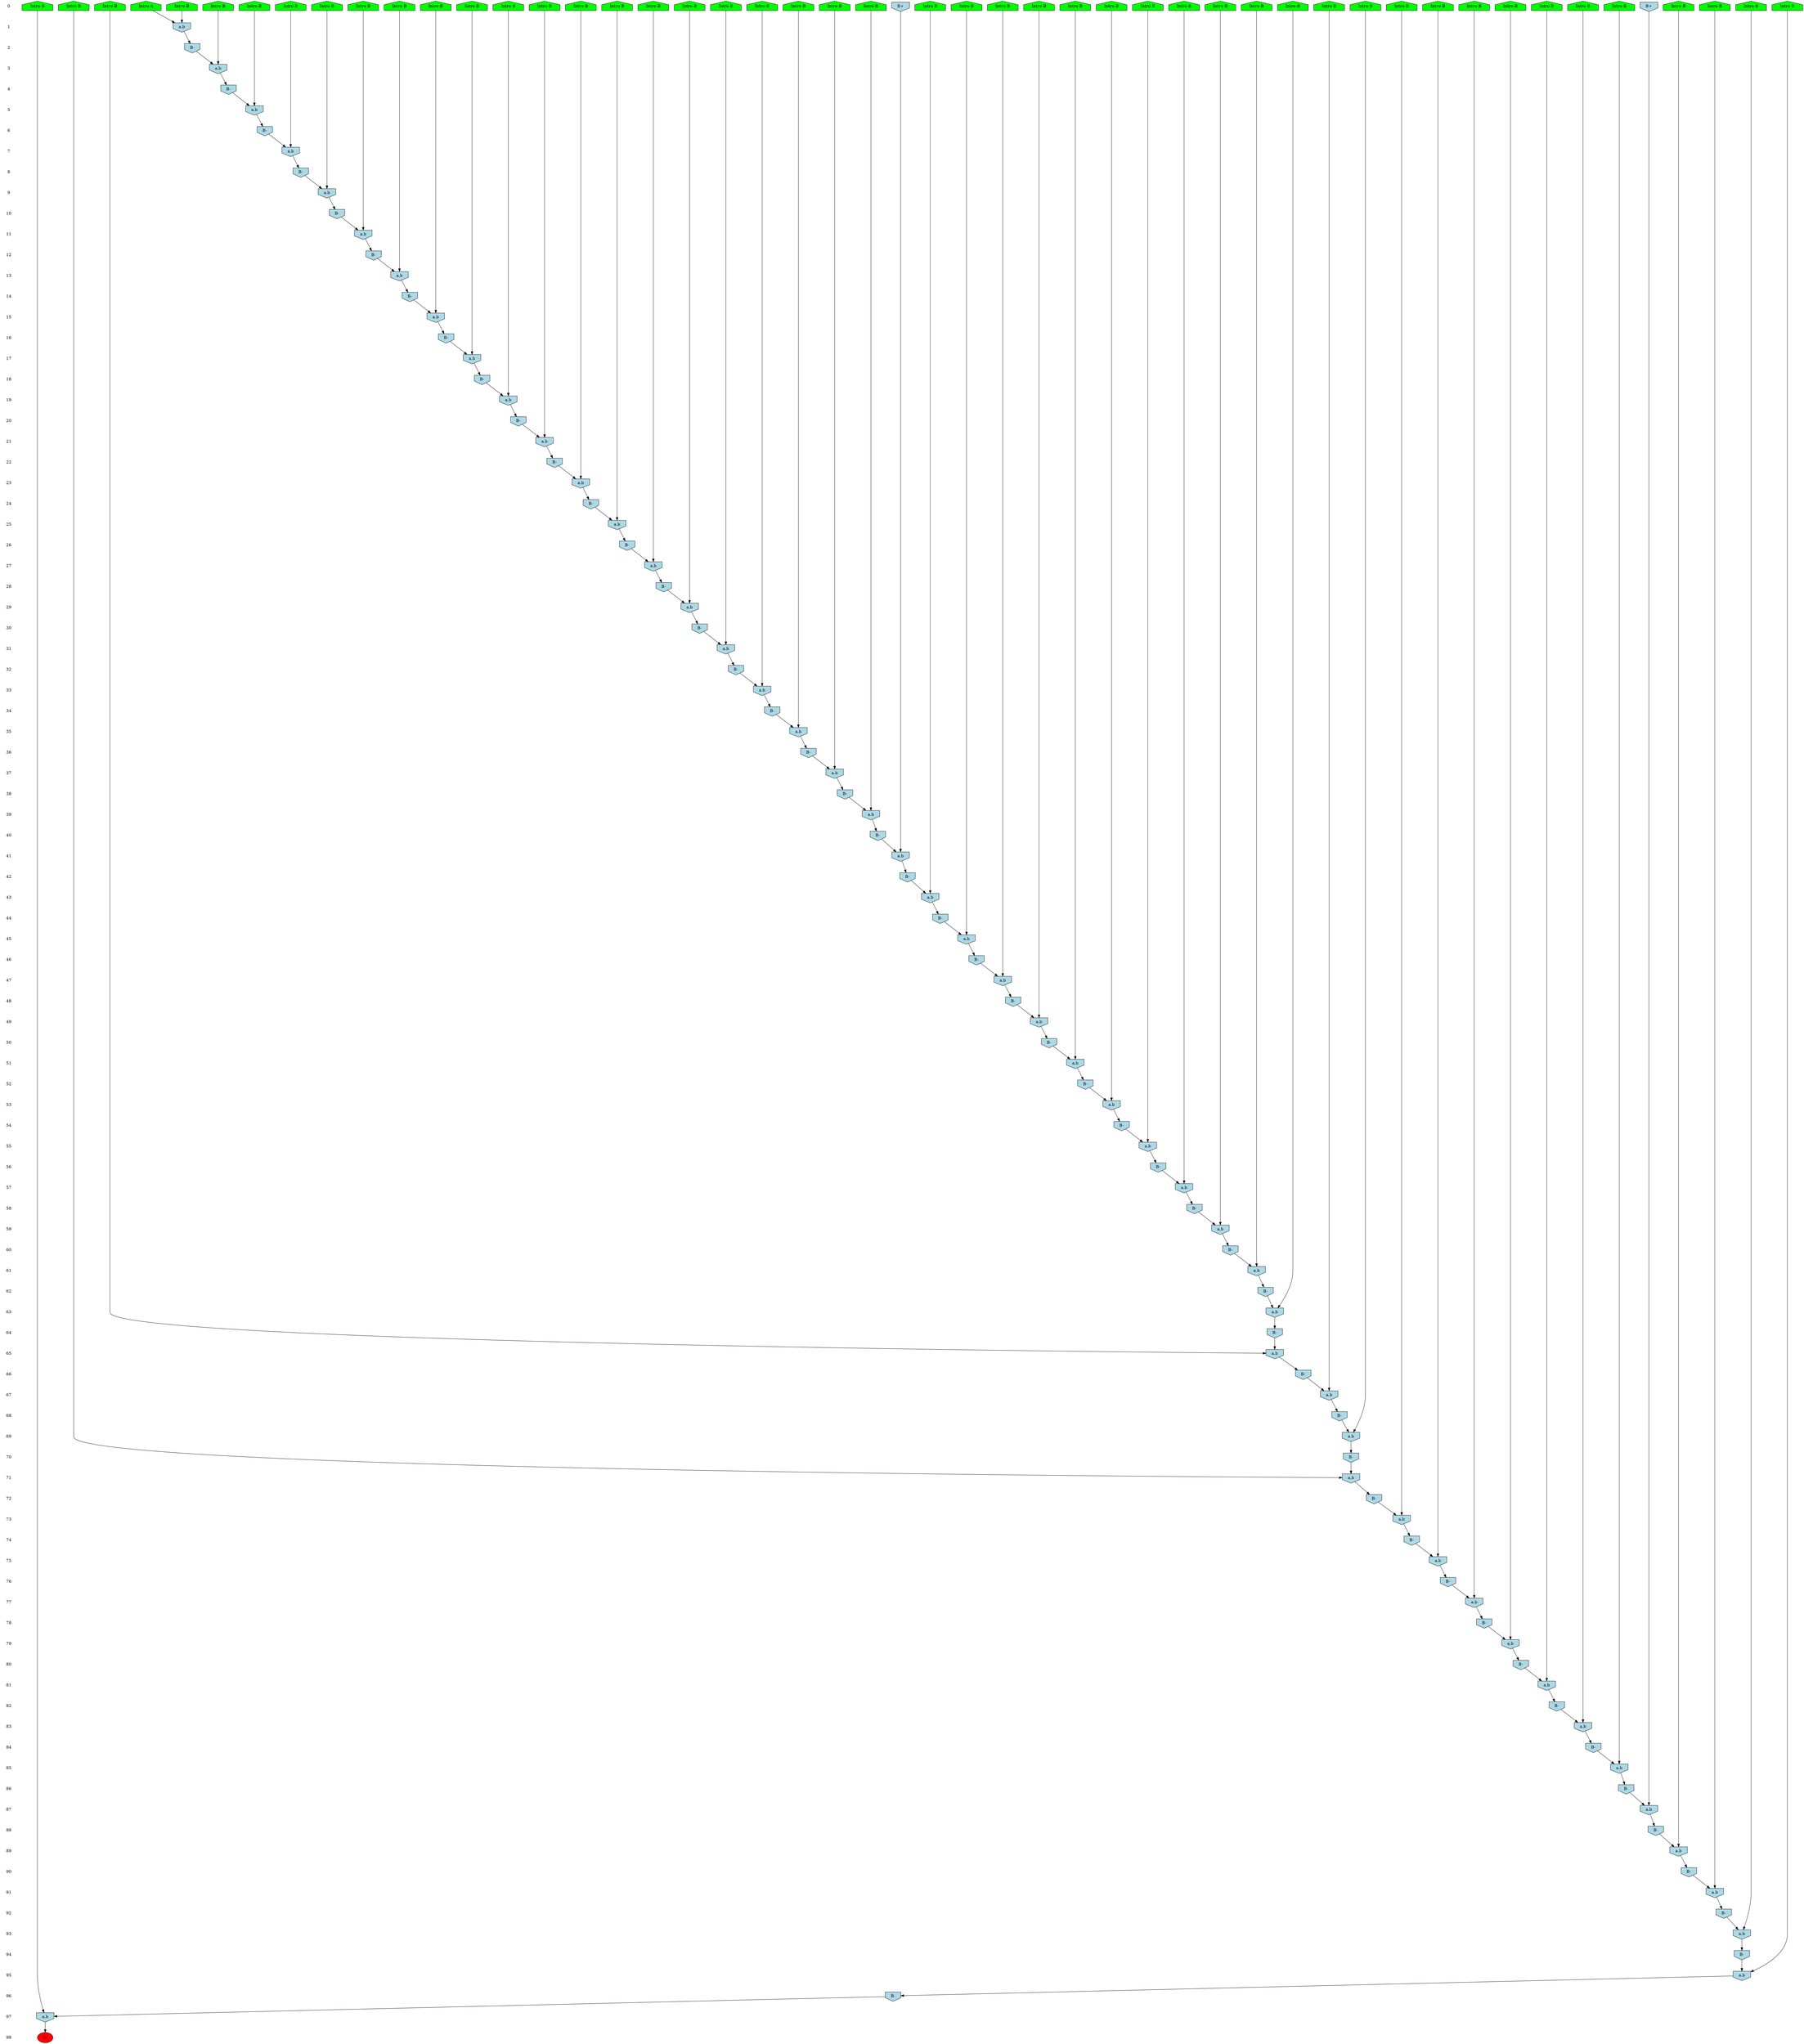 /* Compression of 1 causal flows obtained in average at 4.369766E+01 t.u */
/* Compressed causal flows were: [49] */
digraph G{
 ranksep=.5 ; 
{ rank = same ; "0" [shape=plaintext] ; node_1 [label ="Intro B", shape=house, style=filled, fillcolor=green] ;
node_2 [label ="Intro B", shape=house, style=filled, fillcolor=green] ;
node_3 [label ="Intro B", shape=house, style=filled, fillcolor=green] ;
node_4 [label ="Intro B", shape=house, style=filled, fillcolor=green] ;
node_5 [label ="Intro B", shape=house, style=filled, fillcolor=green] ;
node_6 [label ="Intro B", shape=house, style=filled, fillcolor=green] ;
node_7 [label ="Intro B", shape=house, style=filled, fillcolor=green] ;
node_8 [label ="Intro B", shape=house, style=filled, fillcolor=green] ;
node_9 [label ="Intro B", shape=house, style=filled, fillcolor=green] ;
node_10 [label ="Intro B", shape=house, style=filled, fillcolor=green] ;
node_11 [label ="Intro B", shape=house, style=filled, fillcolor=green] ;
node_12 [label ="Intro B", shape=house, style=filled, fillcolor=green] ;
node_13 [label ="Intro B", shape=house, style=filled, fillcolor=green] ;
node_14 [label ="Intro B", shape=house, style=filled, fillcolor=green] ;
node_15 [label ="Intro B", shape=house, style=filled, fillcolor=green] ;
node_16 [label ="Intro B", shape=house, style=filled, fillcolor=green] ;
node_17 [label ="Intro B", shape=house, style=filled, fillcolor=green] ;
node_18 [label ="Intro B", shape=house, style=filled, fillcolor=green] ;
node_19 [label ="Intro B", shape=house, style=filled, fillcolor=green] ;
node_20 [label ="Intro B", shape=house, style=filled, fillcolor=green] ;
node_21 [label ="Intro B", shape=house, style=filled, fillcolor=green] ;
node_22 [label ="Intro B", shape=house, style=filled, fillcolor=green] ;
node_23 [label ="Intro B", shape=house, style=filled, fillcolor=green] ;
node_24 [label ="Intro B", shape=house, style=filled, fillcolor=green] ;
node_25 [label ="Intro B", shape=house, style=filled, fillcolor=green] ;
node_26 [label ="Intro B", shape=house, style=filled, fillcolor=green] ;
node_27 [label ="Intro B", shape=house, style=filled, fillcolor=green] ;
node_28 [label ="Intro B", shape=house, style=filled, fillcolor=green] ;
node_29 [label ="Intro B", shape=house, style=filled, fillcolor=green] ;
node_30 [label ="Intro B", shape=house, style=filled, fillcolor=green] ;
node_31 [label ="Intro B", shape=house, style=filled, fillcolor=green] ;
node_32 [label ="Intro B", shape=house, style=filled, fillcolor=green] ;
node_33 [label ="Intro B", shape=house, style=filled, fillcolor=green] ;
node_34 [label ="Intro B", shape=house, style=filled, fillcolor=green] ;
node_35 [label ="Intro B", shape=house, style=filled, fillcolor=green] ;
node_36 [label ="Intro B", shape=house, style=filled, fillcolor=green] ;
node_37 [label ="Intro B", shape=house, style=filled, fillcolor=green] ;
node_38 [label ="Intro B", shape=house, style=filled, fillcolor=green] ;
node_39 [label ="Intro B", shape=house, style=filled, fillcolor=green] ;
node_40 [label ="Intro B", shape=house, style=filled, fillcolor=green] ;
node_41 [label ="Intro B", shape=house, style=filled, fillcolor=green] ;
node_42 [label ="Intro B", shape=house, style=filled, fillcolor=green] ;
node_43 [label ="Intro B", shape=house, style=filled, fillcolor=green] ;
node_44 [label ="Intro B", shape=house, style=filled, fillcolor=green] ;
node_45 [label ="Intro B", shape=house, style=filled, fillcolor=green] ;
node_46 [label ="Intro B", shape=house, style=filled, fillcolor=green] ;
node_47 [label ="Intro B", shape=house, style=filled, fillcolor=green] ;
node_48 [label ="Intro A", shape=house, style=filled, fillcolor=green] ;
node_62 [label="B+", shape=invhouse, style=filled, fillcolor = lightblue] ;
node_115 [label="B+", shape=invhouse, style=filled, fillcolor = lightblue] ;
}
{ rank = same ; "1" [shape=plaintext] ; node_49 [label="a.b", shape=invhouse, style=filled, fillcolor = lightblue] ;
}
{ rank = same ; "2" [shape=plaintext] ; node_50 [label="B-", shape=invhouse, style=filled, fillcolor = lightblue] ;
}
{ rank = same ; "3" [shape=plaintext] ; node_51 [label="a.b", shape=invhouse, style=filled, fillcolor = lightblue] ;
}
{ rank = same ; "4" [shape=plaintext] ; node_52 [label="B-", shape=invhouse, style=filled, fillcolor = lightblue] ;
}
{ rank = same ; "5" [shape=plaintext] ; node_53 [label="a.b", shape=invhouse, style=filled, fillcolor = lightblue] ;
}
{ rank = same ; "6" [shape=plaintext] ; node_54 [label="B-", shape=invhouse, style=filled, fillcolor = lightblue] ;
}
{ rank = same ; "7" [shape=plaintext] ; node_55 [label="a.b", shape=invhouse, style=filled, fillcolor = lightblue] ;
}
{ rank = same ; "8" [shape=plaintext] ; node_56 [label="B-", shape=invhouse, style=filled, fillcolor = lightblue] ;
}
{ rank = same ; "9" [shape=plaintext] ; node_57 [label="a.b", shape=invhouse, style=filled, fillcolor = lightblue] ;
}
{ rank = same ; "10" [shape=plaintext] ; node_58 [label="B-", shape=invhouse, style=filled, fillcolor = lightblue] ;
}
{ rank = same ; "11" [shape=plaintext] ; node_59 [label="a.b", shape=invhouse, style=filled, fillcolor = lightblue] ;
}
{ rank = same ; "12" [shape=plaintext] ; node_60 [label="B-", shape=invhouse, style=filled, fillcolor = lightblue] ;
}
{ rank = same ; "13" [shape=plaintext] ; node_61 [label="a.b", shape=invhouse, style=filled, fillcolor = lightblue] ;
}
{ rank = same ; "14" [shape=plaintext] ; node_63 [label="B-", shape=invhouse, style=filled, fillcolor = lightblue] ;
}
{ rank = same ; "15" [shape=plaintext] ; node_64 [label="a.b", shape=invhouse, style=filled, fillcolor = lightblue] ;
}
{ rank = same ; "16" [shape=plaintext] ; node_65 [label="B-", shape=invhouse, style=filled, fillcolor = lightblue] ;
}
{ rank = same ; "17" [shape=plaintext] ; node_66 [label="a.b", shape=invhouse, style=filled, fillcolor = lightblue] ;
}
{ rank = same ; "18" [shape=plaintext] ; node_67 [label="B-", shape=invhouse, style=filled, fillcolor = lightblue] ;
}
{ rank = same ; "19" [shape=plaintext] ; node_68 [label="a.b", shape=invhouse, style=filled, fillcolor = lightblue] ;
}
{ rank = same ; "20" [shape=plaintext] ; node_69 [label="B-", shape=invhouse, style=filled, fillcolor = lightblue] ;
}
{ rank = same ; "21" [shape=plaintext] ; node_70 [label="a.b", shape=invhouse, style=filled, fillcolor = lightblue] ;
}
{ rank = same ; "22" [shape=plaintext] ; node_71 [label="B-", shape=invhouse, style=filled, fillcolor = lightblue] ;
}
{ rank = same ; "23" [shape=plaintext] ; node_72 [label="a.b", shape=invhouse, style=filled, fillcolor = lightblue] ;
}
{ rank = same ; "24" [shape=plaintext] ; node_73 [label="B-", shape=invhouse, style=filled, fillcolor = lightblue] ;
}
{ rank = same ; "25" [shape=plaintext] ; node_74 [label="a.b", shape=invhouse, style=filled, fillcolor = lightblue] ;
}
{ rank = same ; "26" [shape=plaintext] ; node_75 [label="B-", shape=invhouse, style=filled, fillcolor = lightblue] ;
}
{ rank = same ; "27" [shape=plaintext] ; node_76 [label="a.b", shape=invhouse, style=filled, fillcolor = lightblue] ;
}
{ rank = same ; "28" [shape=plaintext] ; node_77 [label="B-", shape=invhouse, style=filled, fillcolor = lightblue] ;
}
{ rank = same ; "29" [shape=plaintext] ; node_78 [label="a.b", shape=invhouse, style=filled, fillcolor = lightblue] ;
}
{ rank = same ; "30" [shape=plaintext] ; node_79 [label="B-", shape=invhouse, style=filled, fillcolor = lightblue] ;
}
{ rank = same ; "31" [shape=plaintext] ; node_80 [label="a.b", shape=invhouse, style=filled, fillcolor = lightblue] ;
}
{ rank = same ; "32" [shape=plaintext] ; node_81 [label="B-", shape=invhouse, style=filled, fillcolor = lightblue] ;
}
{ rank = same ; "33" [shape=plaintext] ; node_82 [label="a.b", shape=invhouse, style=filled, fillcolor = lightblue] ;
}
{ rank = same ; "34" [shape=plaintext] ; node_83 [label="B-", shape=invhouse, style=filled, fillcolor = lightblue] ;
}
{ rank = same ; "35" [shape=plaintext] ; node_84 [label="a.b", shape=invhouse, style=filled, fillcolor = lightblue] ;
}
{ rank = same ; "36" [shape=plaintext] ; node_85 [label="B-", shape=invhouse, style=filled, fillcolor = lightblue] ;
}
{ rank = same ; "37" [shape=plaintext] ; node_86 [label="a.b", shape=invhouse, style=filled, fillcolor = lightblue] ;
}
{ rank = same ; "38" [shape=plaintext] ; node_87 [label="B-", shape=invhouse, style=filled, fillcolor = lightblue] ;
}
{ rank = same ; "39" [shape=plaintext] ; node_88 [label="a.b", shape=invhouse, style=filled, fillcolor = lightblue] ;
}
{ rank = same ; "40" [shape=plaintext] ; node_89 [label="B-", shape=invhouse, style=filled, fillcolor = lightblue] ;
}
{ rank = same ; "41" [shape=plaintext] ; node_90 [label="a.b", shape=invhouse, style=filled, fillcolor = lightblue] ;
}
{ rank = same ; "42" [shape=plaintext] ; node_91 [label="B-", shape=invhouse, style=filled, fillcolor = lightblue] ;
}
{ rank = same ; "43" [shape=plaintext] ; node_92 [label="a.b", shape=invhouse, style=filled, fillcolor = lightblue] ;
}
{ rank = same ; "44" [shape=plaintext] ; node_93 [label="B-", shape=invhouse, style=filled, fillcolor = lightblue] ;
}
{ rank = same ; "45" [shape=plaintext] ; node_94 [label="a.b", shape=invhouse, style=filled, fillcolor = lightblue] ;
}
{ rank = same ; "46" [shape=plaintext] ; node_95 [label="B-", shape=invhouse, style=filled, fillcolor = lightblue] ;
}
{ rank = same ; "47" [shape=plaintext] ; node_96 [label="a.b", shape=invhouse, style=filled, fillcolor = lightblue] ;
}
{ rank = same ; "48" [shape=plaintext] ; node_97 [label="B-", shape=invhouse, style=filled, fillcolor = lightblue] ;
}
{ rank = same ; "49" [shape=plaintext] ; node_98 [label="a.b", shape=invhouse, style=filled, fillcolor = lightblue] ;
}
{ rank = same ; "50" [shape=plaintext] ; node_99 [label="B-", shape=invhouse, style=filled, fillcolor = lightblue] ;
}
{ rank = same ; "51" [shape=plaintext] ; node_100 [label="a.b", shape=invhouse, style=filled, fillcolor = lightblue] ;
}
{ rank = same ; "52" [shape=plaintext] ; node_101 [label="B-", shape=invhouse, style=filled, fillcolor = lightblue] ;
}
{ rank = same ; "53" [shape=plaintext] ; node_102 [label="a.b", shape=invhouse, style=filled, fillcolor = lightblue] ;
}
{ rank = same ; "54" [shape=plaintext] ; node_103 [label="B-", shape=invhouse, style=filled, fillcolor = lightblue] ;
}
{ rank = same ; "55" [shape=plaintext] ; node_104 [label="a.b", shape=invhouse, style=filled, fillcolor = lightblue] ;
}
{ rank = same ; "56" [shape=plaintext] ; node_105 [label="B-", shape=invhouse, style=filled, fillcolor = lightblue] ;
}
{ rank = same ; "57" [shape=plaintext] ; node_106 [label="a.b", shape=invhouse, style=filled, fillcolor = lightblue] ;
}
{ rank = same ; "58" [shape=plaintext] ; node_107 [label="B-", shape=invhouse, style=filled, fillcolor = lightblue] ;
}
{ rank = same ; "59" [shape=plaintext] ; node_108 [label="a.b", shape=invhouse, style=filled, fillcolor = lightblue] ;
}
{ rank = same ; "60" [shape=plaintext] ; node_109 [label="B-", shape=invhouse, style=filled, fillcolor = lightblue] ;
}
{ rank = same ; "61" [shape=plaintext] ; node_110 [label="a.b", shape=invhouse, style=filled, fillcolor = lightblue] ;
}
{ rank = same ; "62" [shape=plaintext] ; node_111 [label="B-", shape=invhouse, style=filled, fillcolor = lightblue] ;
}
{ rank = same ; "63" [shape=plaintext] ; node_112 [label="a.b", shape=invhouse, style=filled, fillcolor = lightblue] ;
}
{ rank = same ; "64" [shape=plaintext] ; node_113 [label="B-", shape=invhouse, style=filled, fillcolor = lightblue] ;
}
{ rank = same ; "65" [shape=plaintext] ; node_114 [label="a.b", shape=invhouse, style=filled, fillcolor = lightblue] ;
}
{ rank = same ; "66" [shape=plaintext] ; node_116 [label="B-", shape=invhouse, style=filled, fillcolor = lightblue] ;
}
{ rank = same ; "67" [shape=plaintext] ; node_117 [label="a.b", shape=invhouse, style=filled, fillcolor = lightblue] ;
}
{ rank = same ; "68" [shape=plaintext] ; node_118 [label="B-", shape=invhouse, style=filled, fillcolor = lightblue] ;
}
{ rank = same ; "69" [shape=plaintext] ; node_119 [label="a.b", shape=invhouse, style=filled, fillcolor = lightblue] ;
}
{ rank = same ; "70" [shape=plaintext] ; node_120 [label="B-", shape=invhouse, style=filled, fillcolor = lightblue] ;
}
{ rank = same ; "71" [shape=plaintext] ; node_121 [label="a.b", shape=invhouse, style=filled, fillcolor = lightblue] ;
}
{ rank = same ; "72" [shape=plaintext] ; node_122 [label="B-", shape=invhouse, style=filled, fillcolor = lightblue] ;
}
{ rank = same ; "73" [shape=plaintext] ; node_123 [label="a.b", shape=invhouse, style=filled, fillcolor = lightblue] ;
}
{ rank = same ; "74" [shape=plaintext] ; node_124 [label="B-", shape=invhouse, style=filled, fillcolor = lightblue] ;
}
{ rank = same ; "75" [shape=plaintext] ; node_125 [label="a.b", shape=invhouse, style=filled, fillcolor = lightblue] ;
}
{ rank = same ; "76" [shape=plaintext] ; node_126 [label="B-", shape=invhouse, style=filled, fillcolor = lightblue] ;
}
{ rank = same ; "77" [shape=plaintext] ; node_127 [label="a.b", shape=invhouse, style=filled, fillcolor = lightblue] ;
}
{ rank = same ; "78" [shape=plaintext] ; node_128 [label="B-", shape=invhouse, style=filled, fillcolor = lightblue] ;
}
{ rank = same ; "79" [shape=plaintext] ; node_129 [label="a.b", shape=invhouse, style=filled, fillcolor = lightblue] ;
}
{ rank = same ; "80" [shape=plaintext] ; node_130 [label="B-", shape=invhouse, style=filled, fillcolor = lightblue] ;
}
{ rank = same ; "81" [shape=plaintext] ; node_131 [label="a.b", shape=invhouse, style=filled, fillcolor = lightblue] ;
}
{ rank = same ; "82" [shape=plaintext] ; node_132 [label="B-", shape=invhouse, style=filled, fillcolor = lightblue] ;
}
{ rank = same ; "83" [shape=plaintext] ; node_133 [label="a.b", shape=invhouse, style=filled, fillcolor = lightblue] ;
}
{ rank = same ; "84" [shape=plaintext] ; node_134 [label="B-", shape=invhouse, style=filled, fillcolor = lightblue] ;
}
{ rank = same ; "85" [shape=plaintext] ; node_135 [label="a.b", shape=invhouse, style=filled, fillcolor = lightblue] ;
}
{ rank = same ; "86" [shape=plaintext] ; node_136 [label="B-", shape=invhouse, style=filled, fillcolor = lightblue] ;
}
{ rank = same ; "87" [shape=plaintext] ; node_137 [label="a.b", shape=invhouse, style=filled, fillcolor = lightblue] ;
}
{ rank = same ; "88" [shape=plaintext] ; node_138 [label="B-", shape=invhouse, style=filled, fillcolor = lightblue] ;
}
{ rank = same ; "89" [shape=plaintext] ; node_139 [label="a.b", shape=invhouse, style=filled, fillcolor = lightblue] ;
}
{ rank = same ; "90" [shape=plaintext] ; node_140 [label="B-", shape=invhouse, style=filled, fillcolor = lightblue] ;
}
{ rank = same ; "91" [shape=plaintext] ; node_141 [label="a.b", shape=invhouse, style=filled, fillcolor = lightblue] ;
}
{ rank = same ; "92" [shape=plaintext] ; node_142 [label="B-", shape=invhouse, style=filled, fillcolor = lightblue] ;
}
{ rank = same ; "93" [shape=plaintext] ; node_143 [label="a.b", shape=invhouse, style=filled, fillcolor = lightblue] ;
}
{ rank = same ; "94" [shape=plaintext] ; node_144 [label="B-", shape=invhouse, style=filled, fillcolor = lightblue] ;
}
{ rank = same ; "95" [shape=plaintext] ; node_145 [label="a.b", shape=invhouse, style=filled, fillcolor = lightblue] ;
}
{ rank = same ; "96" [shape=plaintext] ; node_146 [label="B-", shape=invhouse, style=filled, fillcolor = lightblue] ;
}
{ rank = same ; "97" [shape=plaintext] ; node_147 [label="a.b", shape=invhouse, style=filled, fillcolor = lightblue] ;
}
{ rank = same ; "98" [shape=plaintext] ; node_148 [label ="B-", style=filled, fillcolor=red] ;
}
"0" -> "1" [style="invis"]; 
"1" -> "2" [style="invis"]; 
"2" -> "3" [style="invis"]; 
"3" -> "4" [style="invis"]; 
"4" -> "5" [style="invis"]; 
"5" -> "6" [style="invis"]; 
"6" -> "7" [style="invis"]; 
"7" -> "8" [style="invis"]; 
"8" -> "9" [style="invis"]; 
"9" -> "10" [style="invis"]; 
"10" -> "11" [style="invis"]; 
"11" -> "12" [style="invis"]; 
"12" -> "13" [style="invis"]; 
"13" -> "14" [style="invis"]; 
"14" -> "15" [style="invis"]; 
"15" -> "16" [style="invis"]; 
"16" -> "17" [style="invis"]; 
"17" -> "18" [style="invis"]; 
"18" -> "19" [style="invis"]; 
"19" -> "20" [style="invis"]; 
"20" -> "21" [style="invis"]; 
"21" -> "22" [style="invis"]; 
"22" -> "23" [style="invis"]; 
"23" -> "24" [style="invis"]; 
"24" -> "25" [style="invis"]; 
"25" -> "26" [style="invis"]; 
"26" -> "27" [style="invis"]; 
"27" -> "28" [style="invis"]; 
"28" -> "29" [style="invis"]; 
"29" -> "30" [style="invis"]; 
"30" -> "31" [style="invis"]; 
"31" -> "32" [style="invis"]; 
"32" -> "33" [style="invis"]; 
"33" -> "34" [style="invis"]; 
"34" -> "35" [style="invis"]; 
"35" -> "36" [style="invis"]; 
"36" -> "37" [style="invis"]; 
"37" -> "38" [style="invis"]; 
"38" -> "39" [style="invis"]; 
"39" -> "40" [style="invis"]; 
"40" -> "41" [style="invis"]; 
"41" -> "42" [style="invis"]; 
"42" -> "43" [style="invis"]; 
"43" -> "44" [style="invis"]; 
"44" -> "45" [style="invis"]; 
"45" -> "46" [style="invis"]; 
"46" -> "47" [style="invis"]; 
"47" -> "48" [style="invis"]; 
"48" -> "49" [style="invis"]; 
"49" -> "50" [style="invis"]; 
"50" -> "51" [style="invis"]; 
"51" -> "52" [style="invis"]; 
"52" -> "53" [style="invis"]; 
"53" -> "54" [style="invis"]; 
"54" -> "55" [style="invis"]; 
"55" -> "56" [style="invis"]; 
"56" -> "57" [style="invis"]; 
"57" -> "58" [style="invis"]; 
"58" -> "59" [style="invis"]; 
"59" -> "60" [style="invis"]; 
"60" -> "61" [style="invis"]; 
"61" -> "62" [style="invis"]; 
"62" -> "63" [style="invis"]; 
"63" -> "64" [style="invis"]; 
"64" -> "65" [style="invis"]; 
"65" -> "66" [style="invis"]; 
"66" -> "67" [style="invis"]; 
"67" -> "68" [style="invis"]; 
"68" -> "69" [style="invis"]; 
"69" -> "70" [style="invis"]; 
"70" -> "71" [style="invis"]; 
"71" -> "72" [style="invis"]; 
"72" -> "73" [style="invis"]; 
"73" -> "74" [style="invis"]; 
"74" -> "75" [style="invis"]; 
"75" -> "76" [style="invis"]; 
"76" -> "77" [style="invis"]; 
"77" -> "78" [style="invis"]; 
"78" -> "79" [style="invis"]; 
"79" -> "80" [style="invis"]; 
"80" -> "81" [style="invis"]; 
"81" -> "82" [style="invis"]; 
"82" -> "83" [style="invis"]; 
"83" -> "84" [style="invis"]; 
"84" -> "85" [style="invis"]; 
"85" -> "86" [style="invis"]; 
"86" -> "87" [style="invis"]; 
"87" -> "88" [style="invis"]; 
"88" -> "89" [style="invis"]; 
"89" -> "90" [style="invis"]; 
"90" -> "91" [style="invis"]; 
"91" -> "92" [style="invis"]; 
"92" -> "93" [style="invis"]; 
"93" -> "94" [style="invis"]; 
"94" -> "95" [style="invis"]; 
"95" -> "96" [style="invis"]; 
"96" -> "97" [style="invis"]; 
"97" -> "98" [style="invis"]; 
node_5 -> node_49
node_48 -> node_49
node_49 -> node_50
node_17 -> node_51
node_50 -> node_51
node_51 -> node_52
node_13 -> node_53
node_52 -> node_53
node_53 -> node_54
node_42 -> node_55
node_54 -> node_55
node_55 -> node_56
node_9 -> node_57
node_56 -> node_57
node_57 -> node_58
node_29 -> node_59
node_58 -> node_59
node_59 -> node_60
node_32 -> node_61
node_60 -> node_61
node_61 -> node_63
node_39 -> node_64
node_63 -> node_64
node_64 -> node_65
node_19 -> node_66
node_65 -> node_66
node_66 -> node_67
node_7 -> node_68
node_67 -> node_68
node_68 -> node_69
node_44 -> node_70
node_69 -> node_70
node_70 -> node_71
node_14 -> node_72
node_71 -> node_72
node_72 -> node_73
node_41 -> node_74
node_73 -> node_74
node_74 -> node_75
node_24 -> node_76
node_75 -> node_76
node_76 -> node_77
node_20 -> node_78
node_77 -> node_78
node_78 -> node_79
node_3 -> node_80
node_79 -> node_80
node_80 -> node_81
node_26 -> node_82
node_81 -> node_82
node_82 -> node_83
node_12 -> node_84
node_83 -> node_84
node_84 -> node_85
node_11 -> node_86
node_85 -> node_86
node_86 -> node_87
node_18 -> node_88
node_87 -> node_88
node_88 -> node_89
node_62 -> node_90
node_89 -> node_90
node_90 -> node_91
node_36 -> node_92
node_91 -> node_92
node_92 -> node_93
node_28 -> node_94
node_93 -> node_94
node_94 -> node_95
node_23 -> node_96
node_95 -> node_96
node_96 -> node_97
node_27 -> node_98
node_97 -> node_98
node_98 -> node_99
node_45 -> node_100
node_99 -> node_100
node_100 -> node_101
node_10 -> node_102
node_101 -> node_102
node_102 -> node_103
node_21 -> node_104
node_103 -> node_104
node_104 -> node_105
node_2 -> node_106
node_105 -> node_106
node_106 -> node_107
node_38 -> node_108
node_107 -> node_108
node_108 -> node_109
node_8 -> node_110
node_109 -> node_110
node_110 -> node_111
node_31 -> node_112
node_111 -> node_112
node_112 -> node_113
node_1 -> node_114
node_113 -> node_114
node_114 -> node_116
node_35 -> node_117
node_116 -> node_117
node_117 -> node_118
node_16 -> node_119
node_118 -> node_119
node_119 -> node_120
node_25 -> node_121
node_120 -> node_121
node_121 -> node_122
node_37 -> node_123
node_122 -> node_123
node_123 -> node_124
node_22 -> node_125
node_124 -> node_125
node_125 -> node_126
node_40 -> node_127
node_126 -> node_127
node_127 -> node_128
node_46 -> node_129
node_128 -> node_129
node_129 -> node_130
node_47 -> node_131
node_130 -> node_131
node_131 -> node_132
node_34 -> node_133
node_132 -> node_133
node_133 -> node_134
node_6 -> node_135
node_134 -> node_135
node_135 -> node_136
node_115 -> node_137
node_136 -> node_137
node_137 -> node_138
node_4 -> node_139
node_138 -> node_139
node_139 -> node_140
node_43 -> node_141
node_140 -> node_141
node_141 -> node_142
node_30 -> node_143
node_142 -> node_143
node_143 -> node_144
node_15 -> node_145
node_144 -> node_145
node_145 -> node_146
node_33 -> node_147
node_146 -> node_147
node_147 -> node_148
}
/*
 Dot generation time: 0.000875
*/